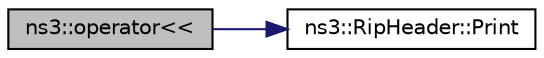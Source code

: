 digraph "ns3::operator&lt;&lt;"
{
  edge [fontname="Helvetica",fontsize="10",labelfontname="Helvetica",labelfontsize="10"];
  node [fontname="Helvetica",fontsize="10",shape=record];
  rankdir="LR";
  Node1 [label="ns3::operator\<\<",height=0.2,width=0.4,color="black", fillcolor="grey75", style="filled", fontcolor="black"];
  Node1 -> Node2 [color="midnightblue",fontsize="10",style="solid"];
  Node2 [label="ns3::RipHeader::Print",height=0.2,width=0.4,color="black", fillcolor="white", style="filled",URL="$d2/d41/classns3_1_1RipHeader.html#aa434b71f323d4be9f3375fca06bf9e41"];
}
